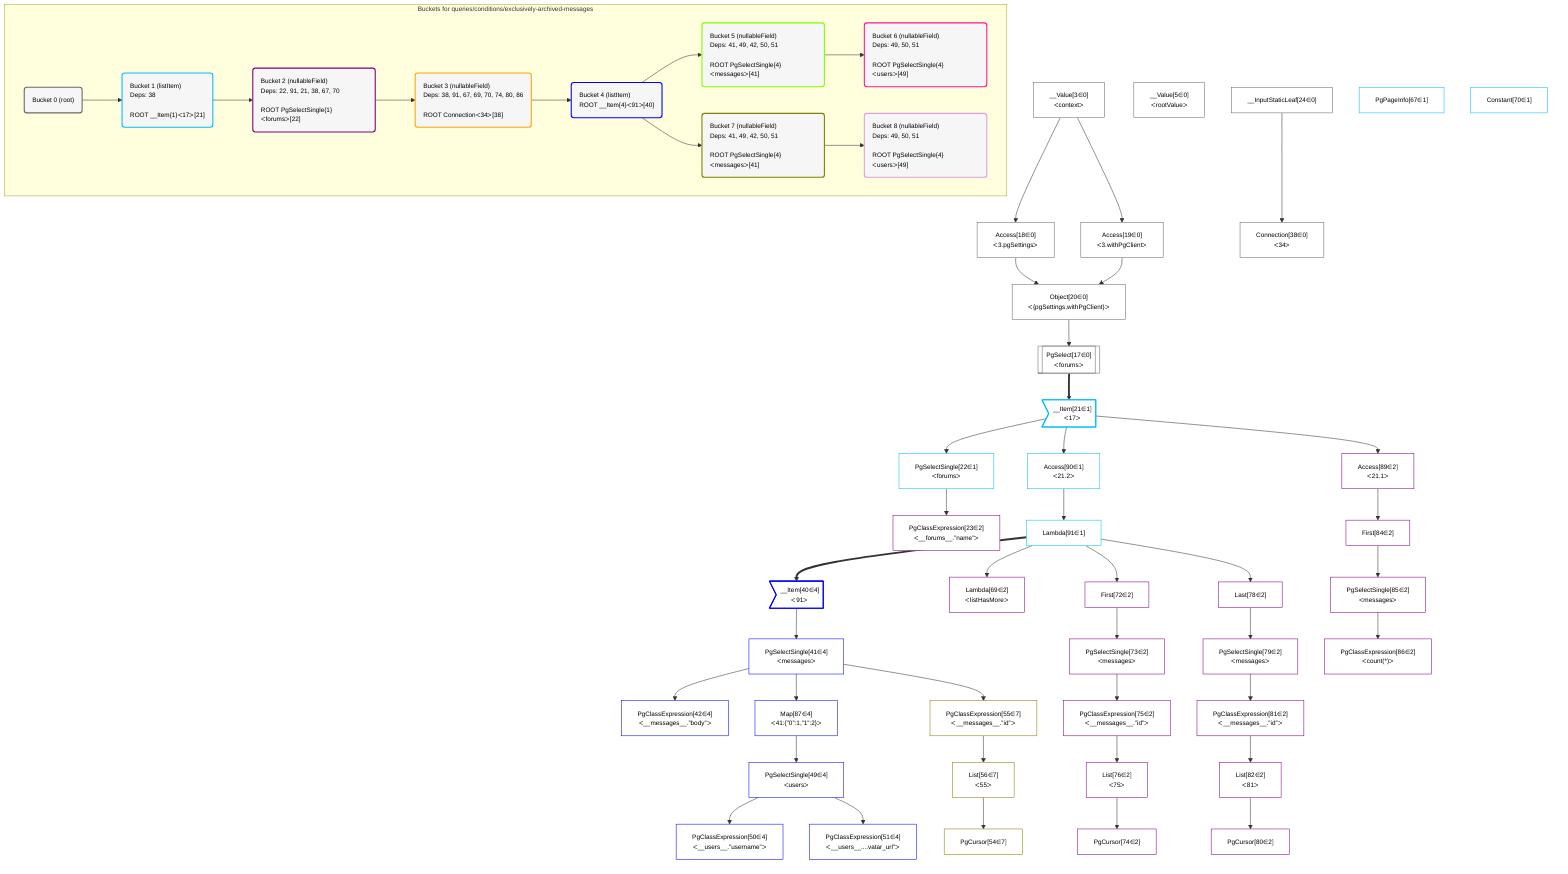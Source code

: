 %%{init: {'themeVariables': { 'fontSize': '12px'}}}%%
graph TD
    classDef path fill:#eee,stroke:#000,color:#000
    classDef plan fill:#fff,stroke-width:1px,color:#000
    classDef itemplan fill:#fff,stroke-width:2px,color:#000
    classDef sideeffectplan fill:#f00,stroke-width:2px,color:#000
    classDef bucket fill:#f6f6f6,color:#000,stroke-width:2px,text-align:left


    %% define steps
    __Value3["__Value[3∈0]<br />ᐸcontextᐳ"]:::plan
    __Value5["__Value[5∈0]<br />ᐸrootValueᐳ"]:::plan
    Access18["Access[18∈0]<br />ᐸ3.pgSettingsᐳ"]:::plan
    Access19["Access[19∈0]<br />ᐸ3.withPgClientᐳ"]:::plan
    Object20["Object[20∈0]<br />ᐸ{pgSettings,withPgClient}ᐳ"]:::plan
    PgSelect17[["PgSelect[17∈0]<br />ᐸforumsᐳ"]]:::plan
    __Item21>"__Item[21∈1]<br />ᐸ17ᐳ"]:::itemplan
    PgSelectSingle22["PgSelectSingle[22∈1]<br />ᐸforumsᐳ"]:::plan
    PgClassExpression23["PgClassExpression[23∈2]<br />ᐸ__forums__.”name”ᐳ"]:::plan
    __InputStaticLeaf24["__InputStaticLeaf[24∈0]"]:::plan
    Connection38["Connection[38∈0]<br />ᐸ34ᐳ"]:::plan
    Access90["Access[90∈1]<br />ᐸ21.2ᐳ"]:::plan
    Lambda91["Lambda[91∈1]"]:::plan
    __Item40>"__Item[40∈4]<br />ᐸ91ᐳ"]:::itemplan
    PgSelectSingle41["PgSelectSingle[41∈4]<br />ᐸmessagesᐳ"]:::plan
    PgClassExpression42["PgClassExpression[42∈4]<br />ᐸ__messages__.”body”ᐳ"]:::plan
    Map87["Map[87∈4]<br />ᐸ41:{”0”:1,”1”:2}ᐳ"]:::plan
    PgSelectSingle49["PgSelectSingle[49∈4]<br />ᐸusersᐳ"]:::plan
    PgClassExpression50["PgClassExpression[50∈4]<br />ᐸ__users__.”username”ᐳ"]:::plan
    PgClassExpression51["PgClassExpression[51∈4]<br />ᐸ__users__....vatar_url”ᐳ"]:::plan
    PgClassExpression55["PgClassExpression[55∈7]<br />ᐸ__messages__.”id”ᐳ"]:::plan
    List56["List[56∈7]<br />ᐸ55ᐳ"]:::plan
    PgCursor54["PgCursor[54∈7]"]:::plan
    PgPageInfo67["PgPageInfo[67∈1]"]:::plan
    Lambda69["Lambda[69∈2]<br />ᐸlistHasMoreᐳ"]:::plan
    Constant70["Constant[70∈1]"]:::plan
    First72["First[72∈2]"]:::plan
    PgSelectSingle73["PgSelectSingle[73∈2]<br />ᐸmessagesᐳ"]:::plan
    PgClassExpression75["PgClassExpression[75∈2]<br />ᐸ__messages__.”id”ᐳ"]:::plan
    List76["List[76∈2]<br />ᐸ75ᐳ"]:::plan
    PgCursor74["PgCursor[74∈2]"]:::plan
    Last78["Last[78∈2]"]:::plan
    PgSelectSingle79["PgSelectSingle[79∈2]<br />ᐸmessagesᐳ"]:::plan
    PgClassExpression81["PgClassExpression[81∈2]<br />ᐸ__messages__.”id”ᐳ"]:::plan
    List82["List[82∈2]<br />ᐸ81ᐳ"]:::plan
    PgCursor80["PgCursor[80∈2]"]:::plan
    Access89["Access[89∈2]<br />ᐸ21.1ᐳ"]:::plan
    First84["First[84∈2]"]:::plan
    PgSelectSingle85["PgSelectSingle[85∈2]<br />ᐸmessagesᐳ"]:::plan
    PgClassExpression86["PgClassExpression[86∈2]<br />ᐸcount(*)ᐳ"]:::plan

    %% plan dependencies
    __Value3 --> Access18
    __Value3 --> Access19
    Access18 & Access19 --> Object20
    Object20 --> PgSelect17
    PgSelect17 ==> __Item21
    __Item21 --> PgSelectSingle22
    PgSelectSingle22 --> PgClassExpression23
    __InputStaticLeaf24 --> Connection38
    __Item21 --> Access90
    Access90 --> Lambda91
    Lambda91 ==> __Item40
    __Item40 --> PgSelectSingle41
    PgSelectSingle41 --> PgClassExpression42
    PgSelectSingle41 --> Map87
    Map87 --> PgSelectSingle49
    PgSelectSingle49 --> PgClassExpression50
    PgSelectSingle49 --> PgClassExpression51
    PgSelectSingle41 --> PgClassExpression55
    PgClassExpression55 --> List56
    List56 --> PgCursor54
    Lambda91 --> Lambda69
    Lambda91 --> First72
    First72 --> PgSelectSingle73
    PgSelectSingle73 --> PgClassExpression75
    PgClassExpression75 --> List76
    List76 --> PgCursor74
    Lambda91 --> Last78
    Last78 --> PgSelectSingle79
    PgSelectSingle79 --> PgClassExpression81
    PgClassExpression81 --> List82
    List82 --> PgCursor80
    __Item21 --> Access89
    Access89 --> First84
    First84 --> PgSelectSingle85
    PgSelectSingle85 --> PgClassExpression86

    subgraph "Buckets for queries/conditions/exclusively-archived-messages"
    Bucket0("Bucket 0 (root)"):::bucket
    classDef bucket0 stroke:#696969
    class Bucket0,__Value3,__Value5,PgSelect17,Access18,Access19,Object20,__InputStaticLeaf24,Connection38 bucket0
    Bucket1("Bucket 1 (listItem)<br />Deps: 38<br /><br />ROOT __Item{1}ᐸ17ᐳ[21]"):::bucket
    classDef bucket1 stroke:#00bfff
    class Bucket1,__Item21,PgSelectSingle22,PgPageInfo67,Constant70,Access90,Lambda91 bucket1
    Bucket2("Bucket 2 (nullableField)<br />Deps: 22, 91, 21, 38, 67, 70<br /><br />ROOT PgSelectSingle{1}ᐸforumsᐳ[22]"):::bucket
    classDef bucket2 stroke:#7f007f
    class Bucket2,PgClassExpression23,Lambda69,First72,PgSelectSingle73,PgCursor74,PgClassExpression75,List76,Last78,PgSelectSingle79,PgCursor80,PgClassExpression81,List82,First84,PgSelectSingle85,PgClassExpression86,Access89 bucket2
    Bucket3("Bucket 3 (nullableField)<br />Deps: 38, 91, 67, 69, 70, 74, 80, 86<br /><br />ROOT Connectionᐸ34ᐳ[38]"):::bucket
    classDef bucket3 stroke:#ffa500
    class Bucket3 bucket3
    Bucket4("Bucket 4 (listItem)<br />ROOT __Item{4}ᐸ91ᐳ[40]"):::bucket
    classDef bucket4 stroke:#0000ff
    class Bucket4,__Item40,PgSelectSingle41,PgClassExpression42,PgSelectSingle49,PgClassExpression50,PgClassExpression51,Map87 bucket4
    Bucket5("Bucket 5 (nullableField)<br />Deps: 41, 49, 42, 50, 51<br /><br />ROOT PgSelectSingle{4}ᐸmessagesᐳ[41]"):::bucket
    classDef bucket5 stroke:#7fff00
    class Bucket5 bucket5
    Bucket6("Bucket 6 (nullableField)<br />Deps: 49, 50, 51<br /><br />ROOT PgSelectSingle{4}ᐸusersᐳ[49]"):::bucket
    classDef bucket6 stroke:#ff1493
    class Bucket6 bucket6
    Bucket7("Bucket 7 (nullableField)<br />Deps: 41, 49, 42, 50, 51<br /><br />ROOT PgSelectSingle{4}ᐸmessagesᐳ[41]"):::bucket
    classDef bucket7 stroke:#808000
    class Bucket7,PgCursor54,PgClassExpression55,List56 bucket7
    Bucket8("Bucket 8 (nullableField)<br />Deps: 49, 50, 51<br /><br />ROOT PgSelectSingle{4}ᐸusersᐳ[49]"):::bucket
    classDef bucket8 stroke:#dda0dd
    class Bucket8 bucket8
    Bucket0 --> Bucket1
    Bucket1 --> Bucket2
    Bucket2 --> Bucket3
    Bucket3 --> Bucket4
    Bucket4 --> Bucket5 & Bucket7
    Bucket5 --> Bucket6
    Bucket7 --> Bucket8
    end